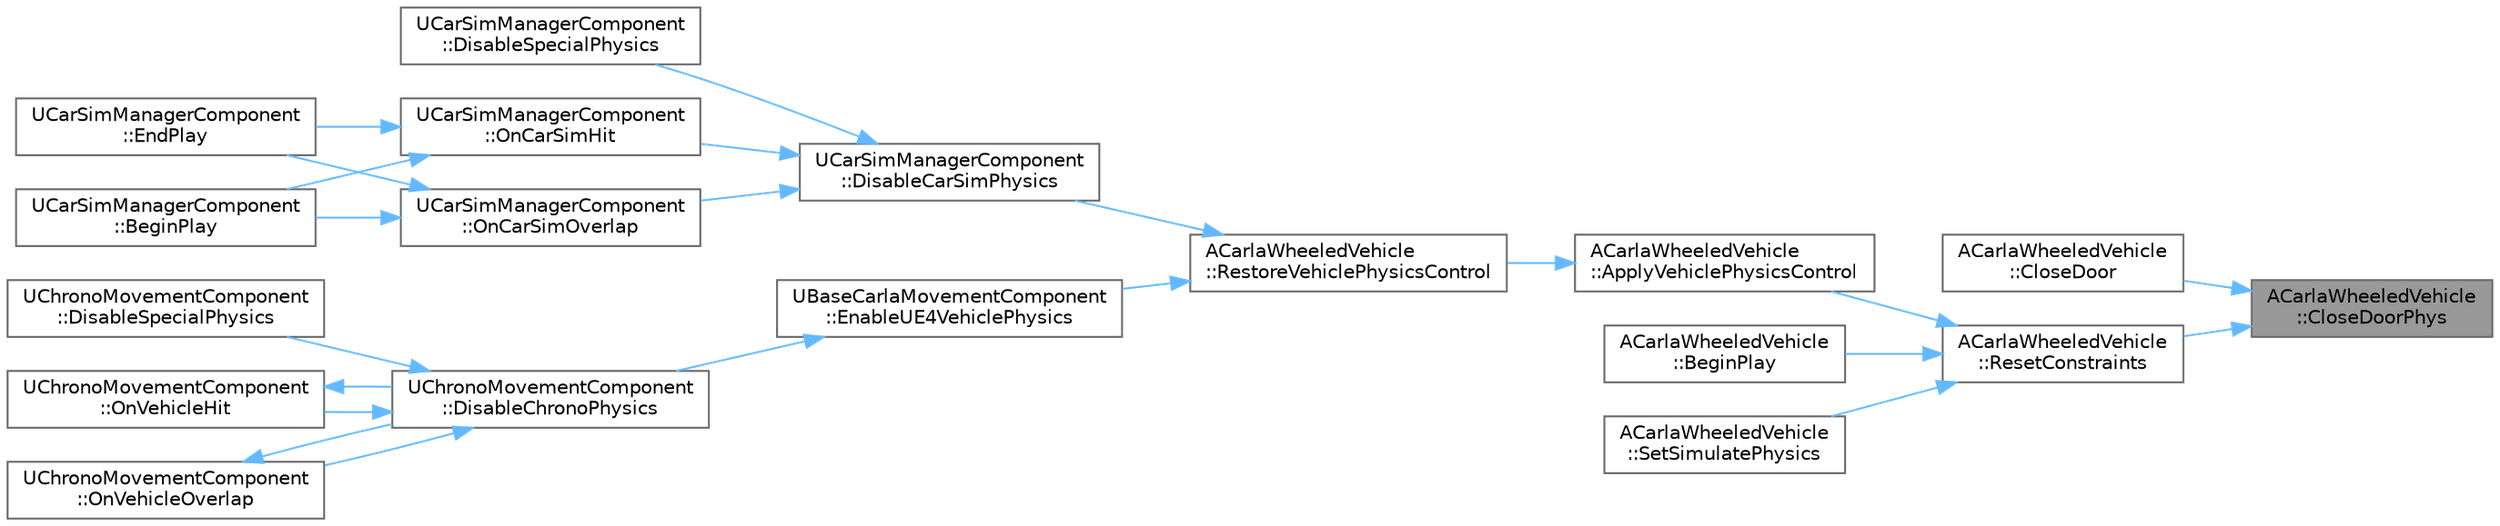 digraph "ACarlaWheeledVehicle::CloseDoorPhys"
{
 // INTERACTIVE_SVG=YES
 // LATEX_PDF_SIZE
  bgcolor="transparent";
  edge [fontname=Helvetica,fontsize=10,labelfontname=Helvetica,labelfontsize=10];
  node [fontname=Helvetica,fontsize=10,shape=box,height=0.2,width=0.4];
  rankdir="RL";
  Node1 [id="Node000001",label="ACarlaWheeledVehicle\l::CloseDoorPhys",height=0.2,width=0.4,color="gray40", fillcolor="grey60", style="filled", fontcolor="black",tooltip=" "];
  Node1 -> Node2 [id="edge1_Node000001_Node000002",dir="back",color="steelblue1",style="solid",tooltip=" "];
  Node2 [id="Node000002",label="ACarlaWheeledVehicle\l::CloseDoor",height=0.2,width=0.4,color="grey40", fillcolor="white", style="filled",URL="$d5/d70/classACarlaWheeledVehicle.html#a7ecd71cdb09a88755098c9b127464f0c",tooltip=" "];
  Node1 -> Node3 [id="edge2_Node000001_Node000003",dir="back",color="steelblue1",style="solid",tooltip=" "];
  Node3 [id="Node000003",label="ACarlaWheeledVehicle\l::ResetConstraints",height=0.2,width=0.4,color="grey40", fillcolor="white", style="filled",URL="$d5/d70/classACarlaWheeledVehicle.html#a80344597cc1f76c5759bf9b813bb346f",tooltip=" "];
  Node3 -> Node4 [id="edge3_Node000003_Node000004",dir="back",color="steelblue1",style="solid",tooltip=" "];
  Node4 [id="Node000004",label="ACarlaWheeledVehicle\l::ApplyVehiclePhysicsControl",height=0.2,width=0.4,color="grey40", fillcolor="white", style="filled",URL="$d5/d70/classACarlaWheeledVehicle.html#a3e610d951ef26385950981f732fa9f42",tooltip=" "];
  Node4 -> Node5 [id="edge4_Node000004_Node000005",dir="back",color="steelblue1",style="solid",tooltip=" "];
  Node5 [id="Node000005",label="ACarlaWheeledVehicle\l::RestoreVehiclePhysicsControl",height=0.2,width=0.4,color="grey40", fillcolor="white", style="filled",URL="$d5/d70/classACarlaWheeledVehicle.html#a0eb752614da592e60b34079ca09d0331",tooltip=" "];
  Node5 -> Node6 [id="edge5_Node000005_Node000006",dir="back",color="steelblue1",style="solid",tooltip=" "];
  Node6 [id="Node000006",label="UCarSimManagerComponent\l::DisableCarSimPhysics",height=0.2,width=0.4,color="grey40", fillcolor="white", style="filled",URL="$d2/dea/classUCarSimManagerComponent.html#a2efa8eb19aced754f167875bb25bd92c",tooltip=" "];
  Node6 -> Node7 [id="edge6_Node000006_Node000007",dir="back",color="steelblue1",style="solid",tooltip=" "];
  Node7 [id="Node000007",label="UCarSimManagerComponent\l::DisableSpecialPhysics",height=0.2,width=0.4,color="grey40", fillcolor="white", style="filled",URL="$d2/dea/classUCarSimManagerComponent.html#a9f864770d706d0172e8f18abda5fd2ef",tooltip=" "];
  Node6 -> Node8 [id="edge7_Node000006_Node000008",dir="back",color="steelblue1",style="solid",tooltip=" "];
  Node8 [id="Node000008",label="UCarSimManagerComponent\l::OnCarSimHit",height=0.2,width=0.4,color="grey40", fillcolor="white", style="filled",URL="$d2/dea/classUCarSimManagerComponent.html#a6f66e5242961cd5ff69bc92ddae1848a",tooltip=" "];
  Node8 -> Node9 [id="edge8_Node000008_Node000009",dir="back",color="steelblue1",style="solid",tooltip=" "];
  Node9 [id="Node000009",label="UCarSimManagerComponent\l::BeginPlay",height=0.2,width=0.4,color="grey40", fillcolor="white", style="filled",URL="$d2/dea/classUCarSimManagerComponent.html#ac7676e1c859f6052d4caf7ae7527eb85",tooltip=" "];
  Node8 -> Node10 [id="edge9_Node000008_Node000010",dir="back",color="steelblue1",style="solid",tooltip=" "];
  Node10 [id="Node000010",label="UCarSimManagerComponent\l::EndPlay",height=0.2,width=0.4,color="grey40", fillcolor="white", style="filled",URL="$d2/dea/classUCarSimManagerComponent.html#a45740a056d6402af67508d404ec0e1a8",tooltip=" "];
  Node6 -> Node11 [id="edge10_Node000006_Node000011",dir="back",color="steelblue1",style="solid",tooltip=" "];
  Node11 [id="Node000011",label="UCarSimManagerComponent\l::OnCarSimOverlap",height=0.2,width=0.4,color="grey40", fillcolor="white", style="filled",URL="$d2/dea/classUCarSimManagerComponent.html#a89f7bf19417dc86844ed50773dbf463b",tooltip=" "];
  Node11 -> Node9 [id="edge11_Node000011_Node000009",dir="back",color="steelblue1",style="solid",tooltip=" "];
  Node11 -> Node10 [id="edge12_Node000011_Node000010",dir="back",color="steelblue1",style="solid",tooltip=" "];
  Node5 -> Node12 [id="edge13_Node000005_Node000012",dir="back",color="steelblue1",style="solid",tooltip=" "];
  Node12 [id="Node000012",label="UBaseCarlaMovementComponent\l::EnableUE4VehiclePhysics",height=0.2,width=0.4,color="grey40", fillcolor="white", style="filled",URL="$d2/d48/classUBaseCarlaMovementComponent.html#ac579e7fcca58d6d306b9959861db99c4",tooltip=" "];
  Node12 -> Node13 [id="edge14_Node000012_Node000013",dir="back",color="steelblue1",style="solid",tooltip=" "];
  Node13 [id="Node000013",label="UChronoMovementComponent\l::DisableChronoPhysics",height=0.2,width=0.4,color="grey40", fillcolor="white", style="filled",URL="$dd/d96/classUChronoMovementComponent.html#a856b9866205a366212dcb5ba6bac0983",tooltip=" "];
  Node13 -> Node14 [id="edge15_Node000013_Node000014",dir="back",color="steelblue1",style="solid",tooltip=" "];
  Node14 [id="Node000014",label="UChronoMovementComponent\l::DisableSpecialPhysics",height=0.2,width=0.4,color="grey40", fillcolor="white", style="filled",URL="$dd/d96/classUChronoMovementComponent.html#ac1f51975e9728b663fe48af80bb7d4e7",tooltip=" "];
  Node13 -> Node15 [id="edge16_Node000013_Node000015",dir="back",color="steelblue1",style="solid",tooltip=" "];
  Node15 [id="Node000015",label="UChronoMovementComponent\l::OnVehicleHit",height=0.2,width=0.4,color="grey40", fillcolor="white", style="filled",URL="$dd/d96/classUChronoMovementComponent.html#a5bf531862d814571930b4950ebc11db9",tooltip=" "];
  Node15 -> Node13 [id="edge17_Node000015_Node000013",dir="back",color="steelblue1",style="solid",tooltip=" "];
  Node13 -> Node16 [id="edge18_Node000013_Node000016",dir="back",color="steelblue1",style="solid",tooltip=" "];
  Node16 [id="Node000016",label="UChronoMovementComponent\l::OnVehicleOverlap",height=0.2,width=0.4,color="grey40", fillcolor="white", style="filled",URL="$dd/d96/classUChronoMovementComponent.html#ab5366fe07b3700649f48e6ec2c79663a",tooltip=" "];
  Node16 -> Node13 [id="edge19_Node000016_Node000013",dir="back",color="steelblue1",style="solid",tooltip=" "];
  Node3 -> Node17 [id="edge20_Node000003_Node000017",dir="back",color="steelblue1",style="solid",tooltip=" "];
  Node17 [id="Node000017",label="ACarlaWheeledVehicle\l::BeginPlay",height=0.2,width=0.4,color="grey40", fillcolor="white", style="filled",URL="$d5/d70/classACarlaWheeledVehicle.html#a3d0d084ca4b3bf7b7ad245ebe4178952",tooltip=" "];
  Node3 -> Node18 [id="edge21_Node000003_Node000018",dir="back",color="steelblue1",style="solid",tooltip=" "];
  Node18 [id="Node000018",label="ACarlaWheeledVehicle\l::SetSimulatePhysics",height=0.2,width=0.4,color="grey40", fillcolor="white", style="filled",URL="$d5/d70/classACarlaWheeledVehicle.html#a86be464d6d4b13d4a8baf07cb878de43",tooltip=" "];
}
